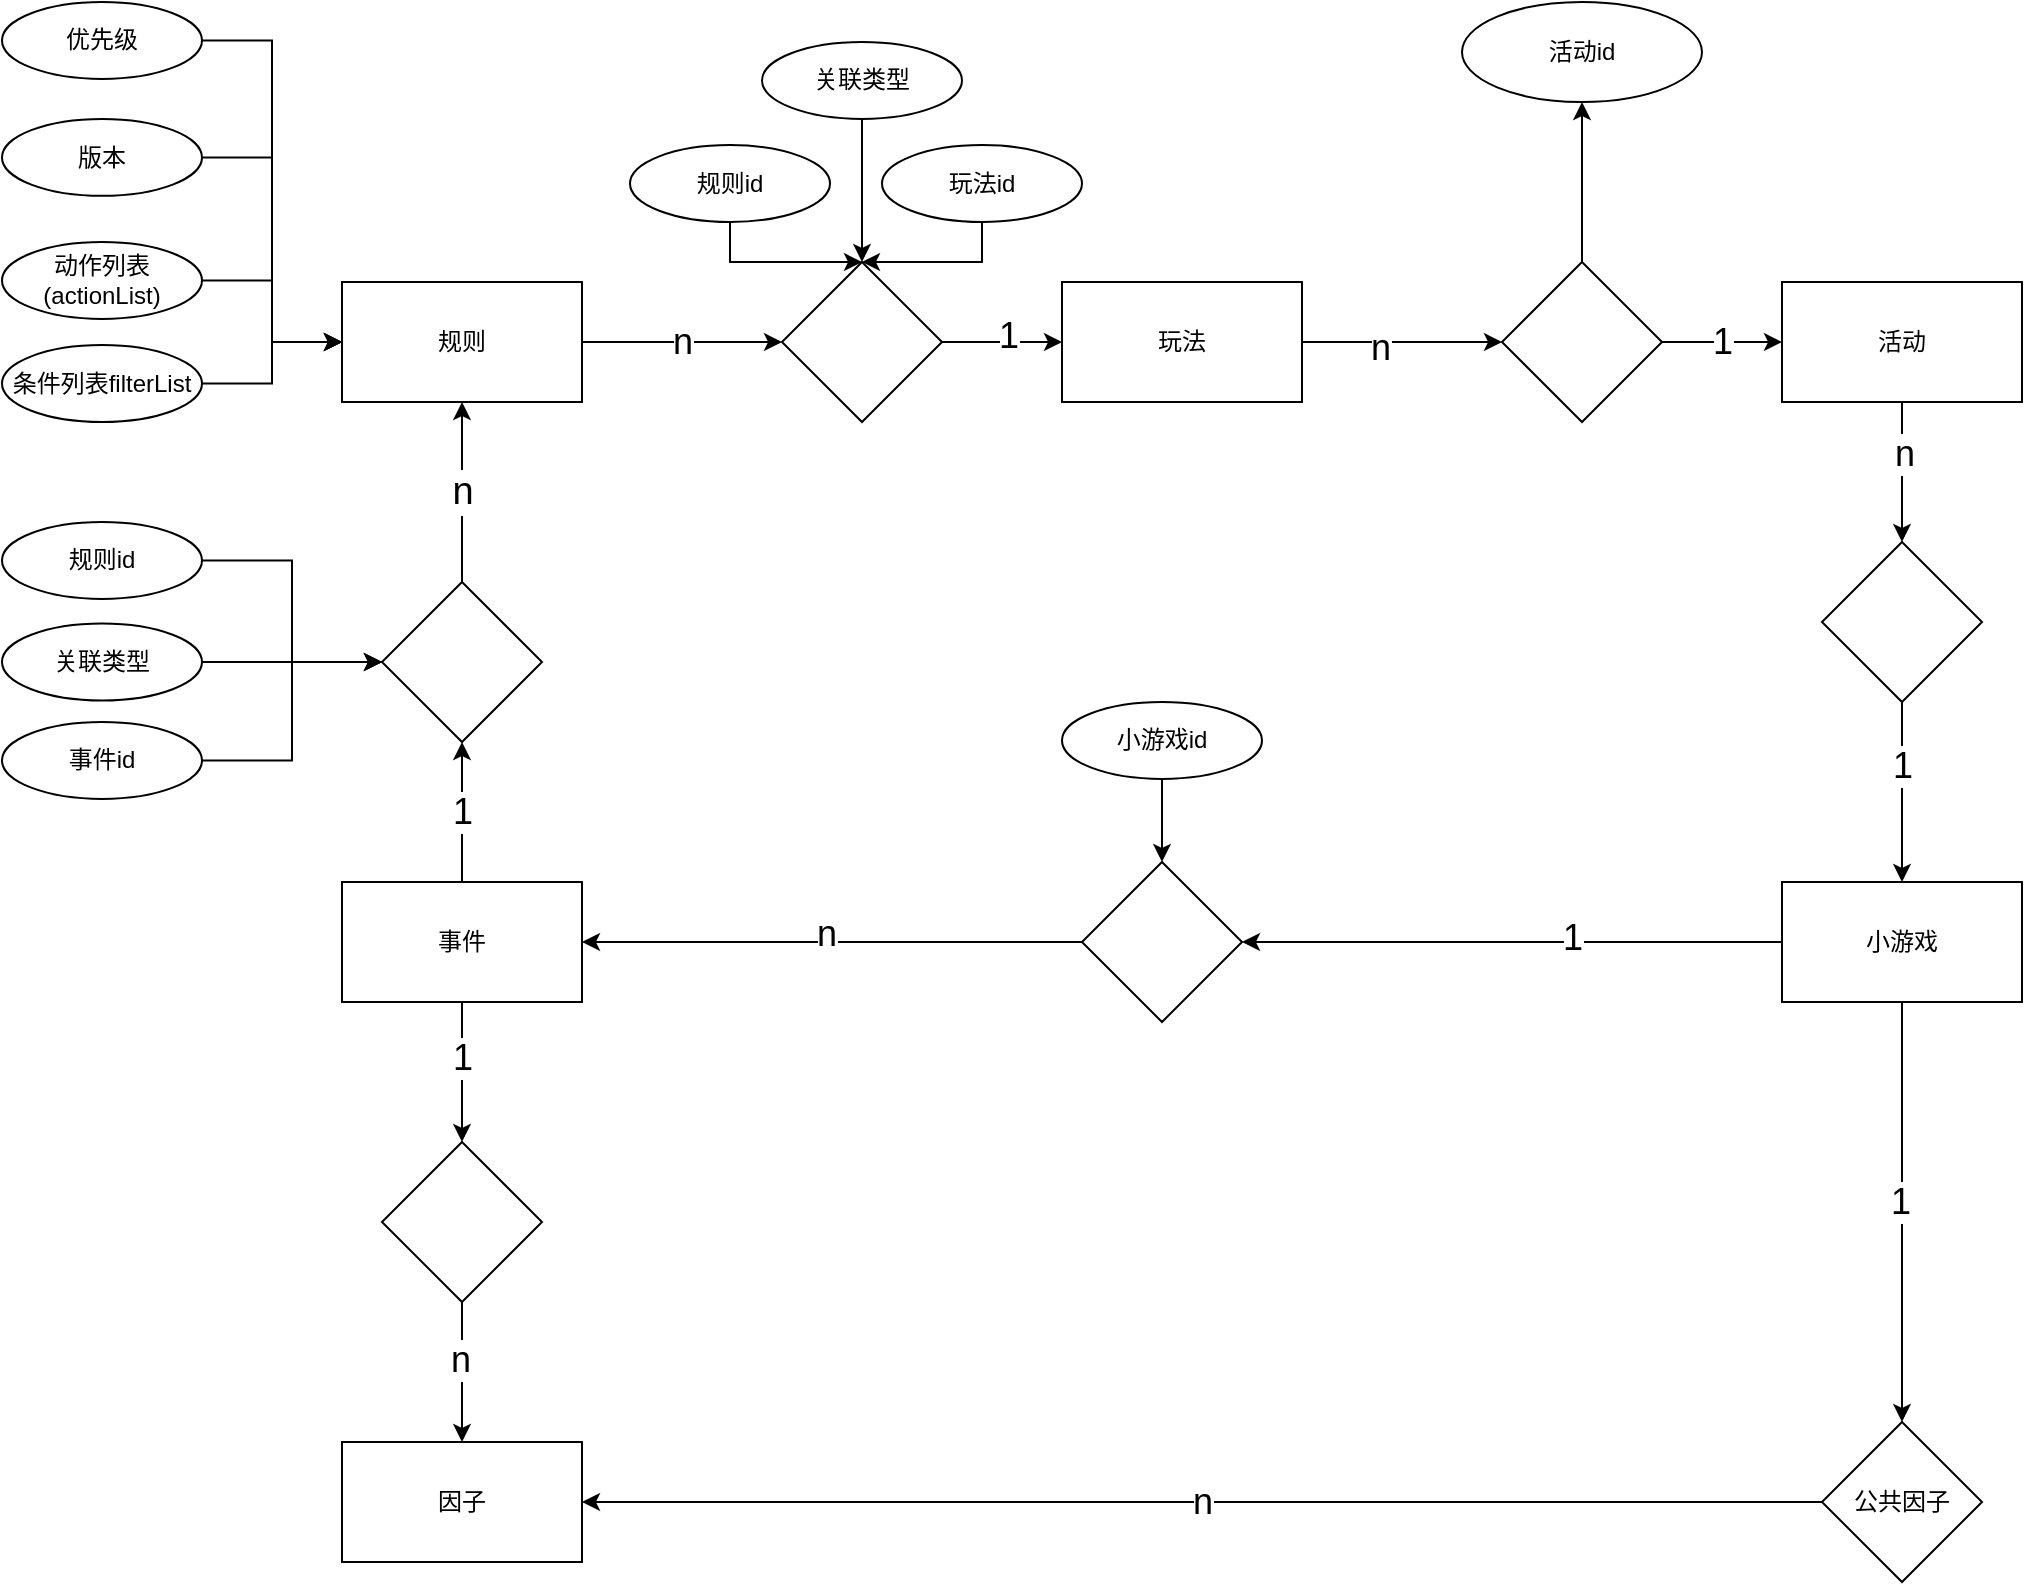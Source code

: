<mxfile version="21.6.6" type="github">
  <diagram name="第 1 页" id="u9vTxaF2BrEtBGjfV9j9">
    <mxGraphModel dx="1511" dy="1099" grid="1" gridSize="10" guides="1" tooltips="1" connect="1" arrows="1" fold="1" page="1" pageScale="1" pageWidth="827" pageHeight="1169" math="0" shadow="0">
      <root>
        <mxCell id="0" />
        <mxCell id="1" parent="0" />
        <mxCell id="SHMrVAh05sxjRVPy8wv2-3" value="" style="edgeStyle=orthogonalEdgeStyle;rounded=0;orthogonalLoop=1;jettySize=auto;html=1;" edge="1" parent="1" source="SHMrVAh05sxjRVPy8wv2-1" target="SHMrVAh05sxjRVPy8wv2-2">
          <mxGeometry relative="1" as="geometry" />
        </mxCell>
        <mxCell id="SHMrVAh05sxjRVPy8wv2-15" value="&lt;font style=&quot;font-size: 18px;&quot;&gt;n&lt;/font&gt;" style="edgeLabel;html=1;align=center;verticalAlign=middle;resizable=0;points=[];" vertex="1" connectable="0" parent="SHMrVAh05sxjRVPy8wv2-3">
          <mxGeometry x="0.2" y="3" relative="1" as="geometry">
            <mxPoint x="-10" y="3" as="offset" />
          </mxGeometry>
        </mxCell>
        <mxCell id="SHMrVAh05sxjRVPy8wv2-1" value="规则" style="rounded=0;whiteSpace=wrap;html=1;" vertex="1" parent="1">
          <mxGeometry x="270" y="210" width="120" height="60" as="geometry" />
        </mxCell>
        <mxCell id="SHMrVAh05sxjRVPy8wv2-5" value="" style="edgeStyle=orthogonalEdgeStyle;rounded=0;orthogonalLoop=1;jettySize=auto;html=1;" edge="1" parent="1" source="SHMrVAh05sxjRVPy8wv2-2" target="SHMrVAh05sxjRVPy8wv2-4">
          <mxGeometry relative="1" as="geometry" />
        </mxCell>
        <mxCell id="SHMrVAh05sxjRVPy8wv2-14" value="&lt;font style=&quot;font-size: 18px;&quot;&gt;1&lt;/font&gt;" style="edgeLabel;html=1;align=center;verticalAlign=middle;resizable=0;points=[];" vertex="1" connectable="0" parent="SHMrVAh05sxjRVPy8wv2-5">
          <mxGeometry x="0.1" y="3" relative="1" as="geometry">
            <mxPoint as="offset" />
          </mxGeometry>
        </mxCell>
        <mxCell id="SHMrVAh05sxjRVPy8wv2-2" value="" style="rhombus;whiteSpace=wrap;html=1;rounded=0;" vertex="1" parent="1">
          <mxGeometry x="490" y="200" width="80" height="80" as="geometry" />
        </mxCell>
        <mxCell id="SHMrVAh05sxjRVPy8wv2-7" value="" style="edgeStyle=orthogonalEdgeStyle;rounded=0;orthogonalLoop=1;jettySize=auto;html=1;" edge="1" parent="1" source="SHMrVAh05sxjRVPy8wv2-4" target="SHMrVAh05sxjRVPy8wv2-6">
          <mxGeometry relative="1" as="geometry" />
        </mxCell>
        <mxCell id="SHMrVAh05sxjRVPy8wv2-13" value="&lt;font style=&quot;font-size: 18px;&quot;&gt;n&lt;/font&gt;" style="edgeLabel;html=1;align=center;verticalAlign=middle;resizable=0;points=[];" vertex="1" connectable="0" parent="SHMrVAh05sxjRVPy8wv2-7">
          <mxGeometry x="-0.22" y="-3" relative="1" as="geometry">
            <mxPoint as="offset" />
          </mxGeometry>
        </mxCell>
        <mxCell id="SHMrVAh05sxjRVPy8wv2-4" value="玩法" style="whiteSpace=wrap;html=1;rounded=0;" vertex="1" parent="1">
          <mxGeometry x="630" y="210" width="120" height="60" as="geometry" />
        </mxCell>
        <mxCell id="SHMrVAh05sxjRVPy8wv2-9" value="" style="edgeStyle=orthogonalEdgeStyle;rounded=0;orthogonalLoop=1;jettySize=auto;html=1;" edge="1" parent="1" source="SHMrVAh05sxjRVPy8wv2-6" target="SHMrVAh05sxjRVPy8wv2-8">
          <mxGeometry relative="1" as="geometry" />
        </mxCell>
        <mxCell id="SHMrVAh05sxjRVPy8wv2-12" value="&lt;font style=&quot;font-size: 18px;&quot;&gt;1&lt;/font&gt;" style="edgeLabel;html=1;align=center;verticalAlign=middle;resizable=0;points=[];" vertex="1" connectable="0" parent="SHMrVAh05sxjRVPy8wv2-9">
          <mxGeometry relative="1" as="geometry">
            <mxPoint as="offset" />
          </mxGeometry>
        </mxCell>
        <mxCell id="SHMrVAh05sxjRVPy8wv2-11" value="" style="edgeStyle=orthogonalEdgeStyle;rounded=0;orthogonalLoop=1;jettySize=auto;html=1;" edge="1" parent="1" source="SHMrVAh05sxjRVPy8wv2-6" target="SHMrVAh05sxjRVPy8wv2-10">
          <mxGeometry relative="1" as="geometry" />
        </mxCell>
        <mxCell id="SHMrVAh05sxjRVPy8wv2-6" value="" style="rhombus;whiteSpace=wrap;html=1;rounded=0;" vertex="1" parent="1">
          <mxGeometry x="850" y="200" width="80" height="80" as="geometry" />
        </mxCell>
        <mxCell id="SHMrVAh05sxjRVPy8wv2-18" value="" style="edgeStyle=orthogonalEdgeStyle;rounded=0;orthogonalLoop=1;jettySize=auto;html=1;" edge="1" parent="1" source="SHMrVAh05sxjRVPy8wv2-8" target="SHMrVAh05sxjRVPy8wv2-17">
          <mxGeometry relative="1" as="geometry" />
        </mxCell>
        <mxCell id="SHMrVAh05sxjRVPy8wv2-22" value="&lt;font style=&quot;font-size: 18px;&quot;&gt;n&lt;/font&gt;" style="edgeLabel;html=1;align=center;verticalAlign=middle;resizable=0;points=[];" vertex="1" connectable="0" parent="SHMrVAh05sxjRVPy8wv2-18">
          <mxGeometry x="-0.257" y="1" relative="1" as="geometry">
            <mxPoint as="offset" />
          </mxGeometry>
        </mxCell>
        <mxCell id="SHMrVAh05sxjRVPy8wv2-8" value="活动" style="whiteSpace=wrap;html=1;rounded=0;" vertex="1" parent="1">
          <mxGeometry x="990" y="210" width="120" height="60" as="geometry" />
        </mxCell>
        <mxCell id="SHMrVAh05sxjRVPy8wv2-10" value="活动id" style="ellipse;whiteSpace=wrap;html=1;rounded=0;" vertex="1" parent="1">
          <mxGeometry x="830" y="70" width="120" height="50" as="geometry" />
        </mxCell>
        <mxCell id="SHMrVAh05sxjRVPy8wv2-20" value="" style="edgeStyle=orthogonalEdgeStyle;rounded=0;orthogonalLoop=1;jettySize=auto;html=1;" edge="1" parent="1" source="SHMrVAh05sxjRVPy8wv2-17" target="SHMrVAh05sxjRVPy8wv2-19">
          <mxGeometry relative="1" as="geometry" />
        </mxCell>
        <mxCell id="SHMrVAh05sxjRVPy8wv2-21" value="&lt;font style=&quot;font-size: 18px;&quot;&gt;1&lt;/font&gt;" style="edgeLabel;html=1;align=center;verticalAlign=middle;resizable=0;points=[];" vertex="1" connectable="0" parent="SHMrVAh05sxjRVPy8wv2-20">
          <mxGeometry x="-0.289" relative="1" as="geometry">
            <mxPoint as="offset" />
          </mxGeometry>
        </mxCell>
        <mxCell id="SHMrVAh05sxjRVPy8wv2-17" value="" style="rhombus;whiteSpace=wrap;html=1;rounded=0;" vertex="1" parent="1">
          <mxGeometry x="1010" y="340" width="80" height="80" as="geometry" />
        </mxCell>
        <mxCell id="SHMrVAh05sxjRVPy8wv2-24" value="" style="edgeStyle=orthogonalEdgeStyle;rounded=0;orthogonalLoop=1;jettySize=auto;html=1;" edge="1" parent="1" source="SHMrVAh05sxjRVPy8wv2-19" target="SHMrVAh05sxjRVPy8wv2-23">
          <mxGeometry relative="1" as="geometry" />
        </mxCell>
        <mxCell id="SHMrVAh05sxjRVPy8wv2-25" value="&lt;font style=&quot;font-size: 18px;&quot;&gt;1&lt;/font&gt;" style="edgeLabel;html=1;align=center;verticalAlign=middle;resizable=0;points=[];" vertex="1" connectable="0" parent="SHMrVAh05sxjRVPy8wv2-24">
          <mxGeometry x="-0.22" y="-2" relative="1" as="geometry">
            <mxPoint as="offset" />
          </mxGeometry>
        </mxCell>
        <mxCell id="SHMrVAh05sxjRVPy8wv2-38" value="" style="edgeStyle=orthogonalEdgeStyle;rounded=0;orthogonalLoop=1;jettySize=auto;html=1;" edge="1" parent="1" source="SHMrVAh05sxjRVPy8wv2-19" target="SHMrVAh05sxjRVPy8wv2-37">
          <mxGeometry relative="1" as="geometry" />
        </mxCell>
        <mxCell id="SHMrVAh05sxjRVPy8wv2-40" value="&lt;font style=&quot;font-size: 18px;&quot;&gt;1&lt;/font&gt;" style="edgeLabel;html=1;align=center;verticalAlign=middle;resizable=0;points=[];" vertex="1" connectable="0" parent="SHMrVAh05sxjRVPy8wv2-38">
          <mxGeometry x="-0.048" y="-1" relative="1" as="geometry">
            <mxPoint as="offset" />
          </mxGeometry>
        </mxCell>
        <mxCell id="SHMrVAh05sxjRVPy8wv2-19" value="小游戏" style="whiteSpace=wrap;html=1;rounded=0;" vertex="1" parent="1">
          <mxGeometry x="990" y="510" width="120" height="60" as="geometry" />
        </mxCell>
        <mxCell id="SHMrVAh05sxjRVPy8wv2-27" value="" style="edgeStyle=orthogonalEdgeStyle;rounded=0;orthogonalLoop=1;jettySize=auto;html=1;" edge="1" parent="1" source="SHMrVAh05sxjRVPy8wv2-23" target="SHMrVAh05sxjRVPy8wv2-26">
          <mxGeometry relative="1" as="geometry" />
        </mxCell>
        <mxCell id="SHMrVAh05sxjRVPy8wv2-28" value="&lt;font style=&quot;font-size: 18px;&quot;&gt;n&lt;/font&gt;" style="edgeLabel;html=1;align=center;verticalAlign=middle;resizable=0;points=[];" vertex="1" connectable="0" parent="SHMrVAh05sxjRVPy8wv2-27">
          <mxGeometry x="0.029" y="-4" relative="1" as="geometry">
            <mxPoint as="offset" />
          </mxGeometry>
        </mxCell>
        <mxCell id="SHMrVAh05sxjRVPy8wv2-23" value="" style="rhombus;whiteSpace=wrap;html=1;rounded=0;" vertex="1" parent="1">
          <mxGeometry x="640" y="500" width="80" height="80" as="geometry" />
        </mxCell>
        <mxCell id="SHMrVAh05sxjRVPy8wv2-30" value="&lt;font style=&quot;font-size: 18px;&quot;&gt;1&lt;/font&gt;" style="edgeStyle=orthogonalEdgeStyle;rounded=0;orthogonalLoop=1;jettySize=auto;html=1;" edge="1" parent="1" source="SHMrVAh05sxjRVPy8wv2-26" target="SHMrVAh05sxjRVPy8wv2-29">
          <mxGeometry relative="1" as="geometry" />
        </mxCell>
        <mxCell id="SHMrVAh05sxjRVPy8wv2-34" value="" style="edgeStyle=orthogonalEdgeStyle;rounded=0;orthogonalLoop=1;jettySize=auto;html=1;" edge="1" parent="1" source="SHMrVAh05sxjRVPy8wv2-26" target="SHMrVAh05sxjRVPy8wv2-33">
          <mxGeometry relative="1" as="geometry" />
        </mxCell>
        <mxCell id="SHMrVAh05sxjRVPy8wv2-74" value="&lt;font style=&quot;font-size: 18px;&quot;&gt;1&lt;/font&gt;" style="edgeLabel;html=1;align=center;verticalAlign=middle;resizable=0;points=[];" vertex="1" connectable="0" parent="SHMrVAh05sxjRVPy8wv2-34">
          <mxGeometry x="-0.2" y="3" relative="1" as="geometry">
            <mxPoint x="-3" as="offset" />
          </mxGeometry>
        </mxCell>
        <mxCell id="SHMrVAh05sxjRVPy8wv2-26" value="事件" style="whiteSpace=wrap;html=1;rounded=0;" vertex="1" parent="1">
          <mxGeometry x="270" y="510" width="120" height="60" as="geometry" />
        </mxCell>
        <mxCell id="SHMrVAh05sxjRVPy8wv2-31" value="" style="edgeStyle=orthogonalEdgeStyle;rounded=0;orthogonalLoop=1;jettySize=auto;html=1;" edge="1" parent="1" source="SHMrVAh05sxjRVPy8wv2-29" target="SHMrVAh05sxjRVPy8wv2-1">
          <mxGeometry relative="1" as="geometry" />
        </mxCell>
        <mxCell id="SHMrVAh05sxjRVPy8wv2-32" value="&lt;font style=&quot;font-size: 19px;&quot;&gt;n&lt;/font&gt;" style="edgeLabel;html=1;align=center;verticalAlign=middle;resizable=0;points=[];" vertex="1" connectable="0" parent="SHMrVAh05sxjRVPy8wv2-31">
          <mxGeometry relative="1" as="geometry">
            <mxPoint as="offset" />
          </mxGeometry>
        </mxCell>
        <mxCell id="SHMrVAh05sxjRVPy8wv2-29" value="" style="rhombus;whiteSpace=wrap;html=1;rounded=0;" vertex="1" parent="1">
          <mxGeometry x="290" y="360" width="80" height="80" as="geometry" />
        </mxCell>
        <mxCell id="SHMrVAh05sxjRVPy8wv2-36" value="" style="edgeStyle=orthogonalEdgeStyle;rounded=0;orthogonalLoop=1;jettySize=auto;html=1;" edge="1" parent="1" source="SHMrVAh05sxjRVPy8wv2-33" target="SHMrVAh05sxjRVPy8wv2-35">
          <mxGeometry relative="1" as="geometry" />
        </mxCell>
        <mxCell id="SHMrVAh05sxjRVPy8wv2-75" value="&lt;font style=&quot;font-size: 18px;&quot;&gt;n&lt;/font&gt;" style="edgeLabel;html=1;align=center;verticalAlign=middle;resizable=0;points=[];" vertex="1" connectable="0" parent="SHMrVAh05sxjRVPy8wv2-36">
          <mxGeometry x="-0.171" y="-1" relative="1" as="geometry">
            <mxPoint as="offset" />
          </mxGeometry>
        </mxCell>
        <mxCell id="SHMrVAh05sxjRVPy8wv2-33" value="" style="rhombus;whiteSpace=wrap;html=1;rounded=0;" vertex="1" parent="1">
          <mxGeometry x="290" y="640" width="80" height="80" as="geometry" />
        </mxCell>
        <mxCell id="SHMrVAh05sxjRVPy8wv2-35" value="因子" style="whiteSpace=wrap;html=1;rounded=0;" vertex="1" parent="1">
          <mxGeometry x="270" y="790" width="120" height="60" as="geometry" />
        </mxCell>
        <mxCell id="SHMrVAh05sxjRVPy8wv2-39" value="&lt;font style=&quot;font-size: 18px;&quot;&gt;n&lt;/font&gt;" style="edgeStyle=orthogonalEdgeStyle;rounded=0;orthogonalLoop=1;jettySize=auto;html=1;" edge="1" parent="1" source="SHMrVAh05sxjRVPy8wv2-37" target="SHMrVAh05sxjRVPy8wv2-35">
          <mxGeometry relative="1" as="geometry" />
        </mxCell>
        <mxCell id="SHMrVAh05sxjRVPy8wv2-37" value="公共因子" style="rhombus;whiteSpace=wrap;html=1;rounded=0;" vertex="1" parent="1">
          <mxGeometry x="1010" y="780" width="80" height="80" as="geometry" />
        </mxCell>
        <mxCell id="SHMrVAh05sxjRVPy8wv2-54" style="edgeStyle=orthogonalEdgeStyle;rounded=0;orthogonalLoop=1;jettySize=auto;html=1;entryX=0.5;entryY=0;entryDx=0;entryDy=0;" edge="1" parent="1" source="SHMrVAh05sxjRVPy8wv2-51" target="SHMrVAh05sxjRVPy8wv2-2">
          <mxGeometry relative="1" as="geometry" />
        </mxCell>
        <mxCell id="SHMrVAh05sxjRVPy8wv2-51" value="规则id" style="ellipse;whiteSpace=wrap;html=1;" vertex="1" parent="1">
          <mxGeometry x="414" y="141.54" width="100" height="38.46" as="geometry" />
        </mxCell>
        <mxCell id="SHMrVAh05sxjRVPy8wv2-55" style="edgeStyle=orthogonalEdgeStyle;rounded=0;orthogonalLoop=1;jettySize=auto;html=1;entryX=0.5;entryY=0;entryDx=0;entryDy=0;" edge="1" parent="1" source="SHMrVAh05sxjRVPy8wv2-52" target="SHMrVAh05sxjRVPy8wv2-2">
          <mxGeometry relative="1" as="geometry" />
        </mxCell>
        <mxCell id="SHMrVAh05sxjRVPy8wv2-52" value="关联类型" style="ellipse;whiteSpace=wrap;html=1;" vertex="1" parent="1">
          <mxGeometry x="480" y="90.0" width="100" height="38.46" as="geometry" />
        </mxCell>
        <mxCell id="SHMrVAh05sxjRVPy8wv2-56" style="edgeStyle=orthogonalEdgeStyle;rounded=0;orthogonalLoop=1;jettySize=auto;html=1;" edge="1" parent="1" source="SHMrVAh05sxjRVPy8wv2-53" target="SHMrVAh05sxjRVPy8wv2-2">
          <mxGeometry relative="1" as="geometry" />
        </mxCell>
        <mxCell id="SHMrVAh05sxjRVPy8wv2-53" value="玩法id" style="ellipse;whiteSpace=wrap;html=1;" vertex="1" parent="1">
          <mxGeometry x="540" y="141.54" width="100" height="38.46" as="geometry" />
        </mxCell>
        <mxCell id="SHMrVAh05sxjRVPy8wv2-62" style="edgeStyle=orthogonalEdgeStyle;rounded=0;orthogonalLoop=1;jettySize=auto;html=1;entryX=0;entryY=0.5;entryDx=0;entryDy=0;" edge="1" parent="1" source="SHMrVAh05sxjRVPy8wv2-57" target="SHMrVAh05sxjRVPy8wv2-1">
          <mxGeometry relative="1" as="geometry" />
        </mxCell>
        <mxCell id="SHMrVAh05sxjRVPy8wv2-57" value="动作列表(actionList)" style="ellipse;whiteSpace=wrap;html=1;" vertex="1" parent="1">
          <mxGeometry x="100" y="190.0" width="100" height="38.46" as="geometry" />
        </mxCell>
        <mxCell id="SHMrVAh05sxjRVPy8wv2-64" style="edgeStyle=orthogonalEdgeStyle;rounded=0;orthogonalLoop=1;jettySize=auto;html=1;entryX=0;entryY=0.5;entryDx=0;entryDy=0;" edge="1" parent="1" source="SHMrVAh05sxjRVPy8wv2-58" target="SHMrVAh05sxjRVPy8wv2-1">
          <mxGeometry relative="1" as="geometry" />
        </mxCell>
        <mxCell id="SHMrVAh05sxjRVPy8wv2-58" value="优先级" style="ellipse;whiteSpace=wrap;html=1;" vertex="1" parent="1">
          <mxGeometry x="100" y="70.0" width="100" height="38.46" as="geometry" />
        </mxCell>
        <mxCell id="SHMrVAh05sxjRVPy8wv2-63" style="edgeStyle=orthogonalEdgeStyle;rounded=0;orthogonalLoop=1;jettySize=auto;html=1;entryX=0;entryY=0.5;entryDx=0;entryDy=0;" edge="1" parent="1" source="SHMrVAh05sxjRVPy8wv2-59" target="SHMrVAh05sxjRVPy8wv2-1">
          <mxGeometry relative="1" as="geometry" />
        </mxCell>
        <mxCell id="SHMrVAh05sxjRVPy8wv2-59" value="版本" style="ellipse;whiteSpace=wrap;html=1;" vertex="1" parent="1">
          <mxGeometry x="100" y="128.46" width="100" height="38.46" as="geometry" />
        </mxCell>
        <mxCell id="SHMrVAh05sxjRVPy8wv2-61" style="edgeStyle=orthogonalEdgeStyle;rounded=0;orthogonalLoop=1;jettySize=auto;html=1;entryX=0;entryY=0.5;entryDx=0;entryDy=0;" edge="1" parent="1" source="SHMrVAh05sxjRVPy8wv2-60" target="SHMrVAh05sxjRVPy8wv2-1">
          <mxGeometry relative="1" as="geometry" />
        </mxCell>
        <mxCell id="SHMrVAh05sxjRVPy8wv2-60" value="条件列表filterList" style="ellipse;whiteSpace=wrap;html=1;" vertex="1" parent="1">
          <mxGeometry x="100" y="241.54" width="100" height="38.46" as="geometry" />
        </mxCell>
        <mxCell id="SHMrVAh05sxjRVPy8wv2-70" style="edgeStyle=orthogonalEdgeStyle;rounded=0;orthogonalLoop=1;jettySize=auto;html=1;entryX=0;entryY=0.5;entryDx=0;entryDy=0;" edge="1" parent="1" source="SHMrVAh05sxjRVPy8wv2-65" target="SHMrVAh05sxjRVPy8wv2-29">
          <mxGeometry relative="1" as="geometry" />
        </mxCell>
        <mxCell id="SHMrVAh05sxjRVPy8wv2-65" value="事件id" style="ellipse;whiteSpace=wrap;html=1;" vertex="1" parent="1">
          <mxGeometry x="100" y="430.0" width="100" height="38.46" as="geometry" />
        </mxCell>
        <mxCell id="SHMrVAh05sxjRVPy8wv2-69" style="edgeStyle=orthogonalEdgeStyle;rounded=0;orthogonalLoop=1;jettySize=auto;html=1;" edge="1" parent="1" source="SHMrVAh05sxjRVPy8wv2-66">
          <mxGeometry relative="1" as="geometry">
            <mxPoint x="290" y="400" as="targetPoint" />
          </mxGeometry>
        </mxCell>
        <mxCell id="SHMrVAh05sxjRVPy8wv2-66" value="关联类型" style="ellipse;whiteSpace=wrap;html=1;" vertex="1" parent="1">
          <mxGeometry x="100" y="380.77" width="100" height="38.46" as="geometry" />
        </mxCell>
        <mxCell id="SHMrVAh05sxjRVPy8wv2-68" style="edgeStyle=orthogonalEdgeStyle;rounded=0;orthogonalLoop=1;jettySize=auto;html=1;entryX=0;entryY=0.5;entryDx=0;entryDy=0;" edge="1" parent="1" source="SHMrVAh05sxjRVPy8wv2-67" target="SHMrVAh05sxjRVPy8wv2-29">
          <mxGeometry relative="1" as="geometry" />
        </mxCell>
        <mxCell id="SHMrVAh05sxjRVPy8wv2-67" value="规则id" style="ellipse;whiteSpace=wrap;html=1;" vertex="1" parent="1">
          <mxGeometry x="100" y="330.0" width="100" height="38.46" as="geometry" />
        </mxCell>
        <mxCell id="SHMrVAh05sxjRVPy8wv2-73" value="" style="edgeStyle=orthogonalEdgeStyle;rounded=0;orthogonalLoop=1;jettySize=auto;html=1;" edge="1" parent="1" source="SHMrVAh05sxjRVPy8wv2-71" target="SHMrVAh05sxjRVPy8wv2-23">
          <mxGeometry relative="1" as="geometry" />
        </mxCell>
        <mxCell id="SHMrVAh05sxjRVPy8wv2-71" value="小游戏id" style="ellipse;whiteSpace=wrap;html=1;" vertex="1" parent="1">
          <mxGeometry x="630" y="420.0" width="100" height="38.46" as="geometry" />
        </mxCell>
      </root>
    </mxGraphModel>
  </diagram>
</mxfile>

